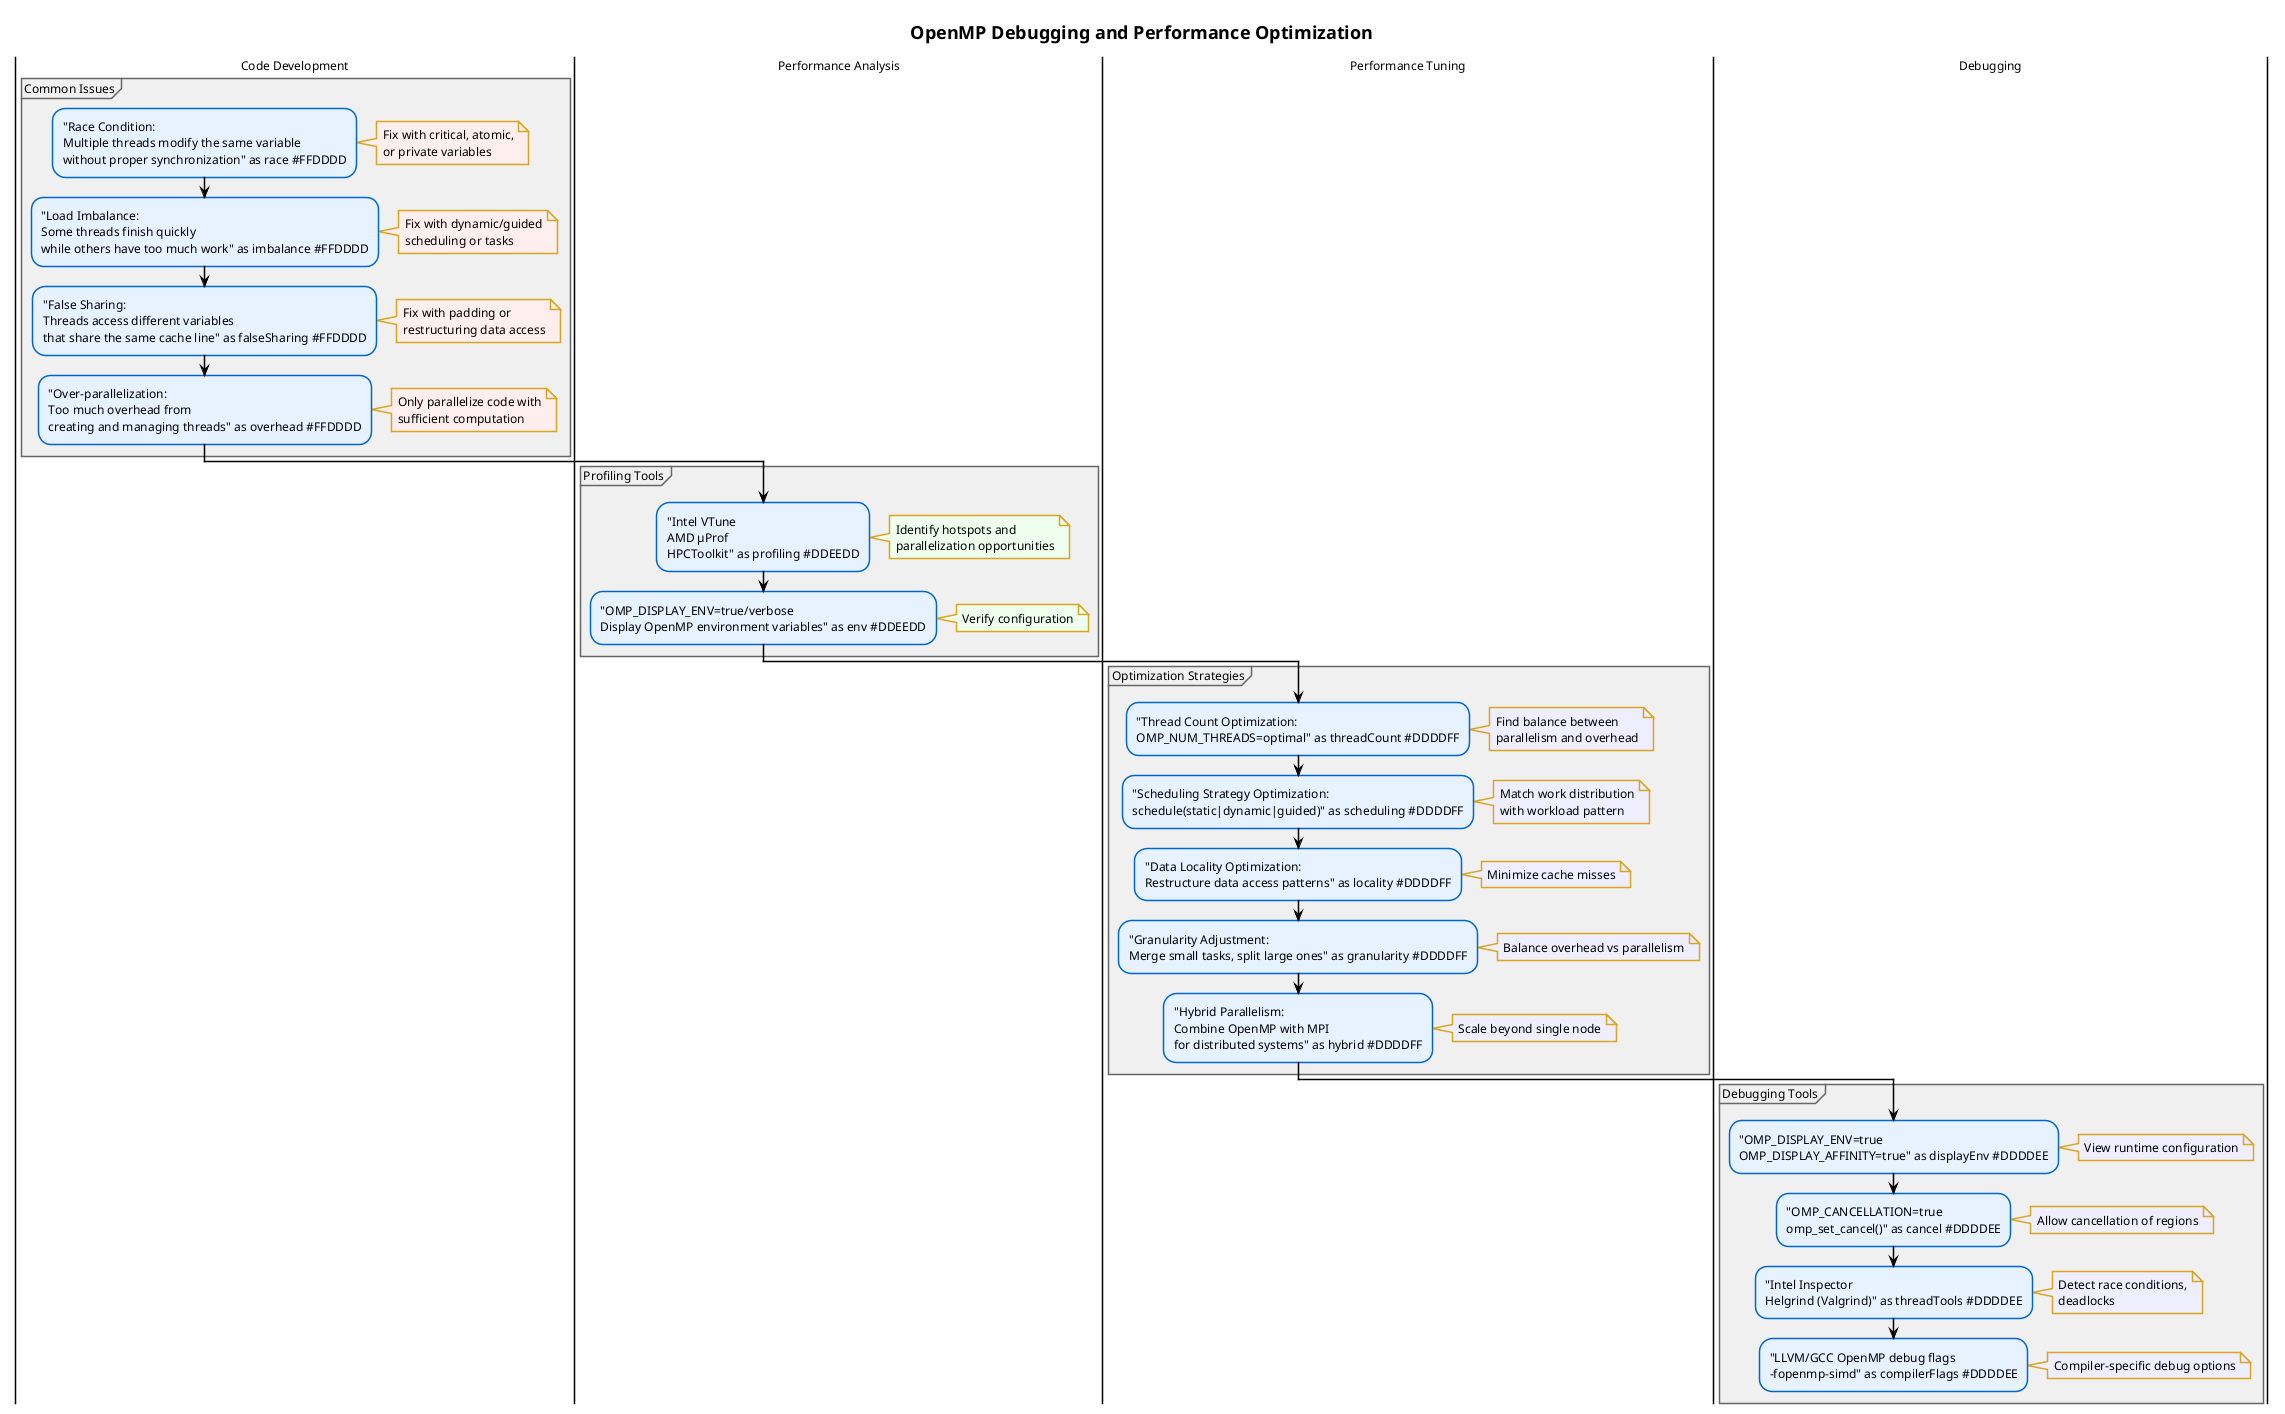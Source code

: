 @startuml debugging_performance
skinparam DefaultFontName Arial
skinparam DefaultFontSize 12
skinparam BackgroundColor #FFFFFF
skinparam TitleFontSize 18
skinparam ArrowColor #000000
skinparam ArrowThickness 1.5
skinparam ActivityBackgroundColor #E6F2FF
skinparam ActivityBorderColor #0066CC
skinparam ActivityBorderThickness 1.5
skinparam PartitionBackgroundColor #F0F0F0
skinparam PartitionBorderColor #666666
skinparam PartitionBorderThickness 1.5
skinparam NoteBackgroundColor #FFF8DC
skinparam NoteBorderColor #DAA520
skinparam NoteBorderThickness 1.5

title OpenMP Debugging and Performance Optimization

|Code Development|
partition "Common Issues" {
    :"Race Condition:\nMultiple threads modify the same variable\nwithout proper synchronization" as race #FFDDDD;
    note right #FFEEEE: Fix with critical, atomic,\nor private variables
    
    :"Load Imbalance:\nSome threads finish quickly\nwhile others have too much work" as imbalance #FFDDDD;
    note right #FFEEEE: Fix with dynamic/guided\nscheduling or tasks
    
    :"False Sharing:\nThreads access different variables\nthat share the same cache line" as falseSharing #FFDDDD;
    note right #FFEEEE: Fix with padding or\nrestructuring data access
    
    :"Over-parallelization:\nToo much overhead from\ncreating and managing threads" as overhead #FFDDDD;
    note right #FFEEEE: Only parallelize code with\nsufficient computation
}

|Performance Analysis|
partition "Profiling Tools" {
    :"Intel VTune\nAMD µProf\nHPCToolkit" as profiling #DDEEDD;
    note right #EEFFEE: Identify hotspots and\nparallelization opportunities
    
    :"OMP_DISPLAY_ENV=true/verbose\nDisplay OpenMP environment variables" as env #DDEEDD;
    note right #EEFFEE: Verify configuration
}

|Performance Tuning|
partition "Optimization Strategies" {
    :"Thread Count Optimization:\nOMP_NUM_THREADS=optimal" as threadCount #DDDDFF;
    note right #EEEEFF: Find balance between\nparallelism and overhead
    
    :"Scheduling Strategy Optimization:\nschedule(static|dynamic|guided)" as scheduling #DDDDFF;
    note right #EEEEFF: Match work distribution\nwith workload pattern
    
    :"Data Locality Optimization:\nRestructure data access patterns" as locality #DDDDFF;
    note right #EEEEFF: Minimize cache misses
    
    :"Granularity Adjustment:\nMerge small tasks, split large ones" as granularity #DDDDFF;
    note right #EEEEFF: Balance overhead vs parallelism
    
    :"Hybrid Parallelism:\nCombine OpenMP with MPI\nfor distributed systems" as hybrid #DDDDFF;
    note right #EEEEFF: Scale beyond single node
}

|Debugging|
partition "Debugging Tools" {
    :"OMP_DISPLAY_ENV=true\nOMP_DISPLAY_AFFINITY=true" as displayEnv #DDDDEE;
    note right #EEEEFF: View runtime configuration
    
    :"OMP_CANCELLATION=true\nomp_set_cancel()" as cancel #DDDDEE;
    note right #EEEEFF: Allow cancellation of regions
    
    :"Intel Inspector\nHelgrind (Valgrind)" as threadTools #DDDDEE;
    note right #EEEEFF: Detect race conditions,\ndeadlocks
    
    :"LLVM/GCC OpenMP debug flags\n-fopenmp-simd" as compilerFlags #DDDDEE;
    note right #EEEEFF: Compiler-specific debug options
}

@enduml 